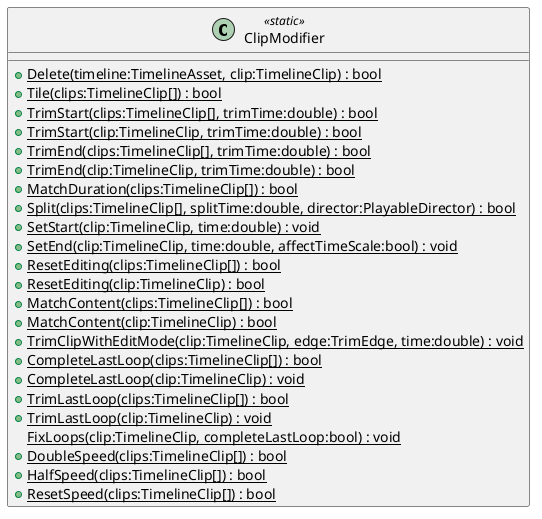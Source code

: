 @startuml
class ClipModifier <<static>> {
    + {static} Delete(timeline:TimelineAsset, clip:TimelineClip) : bool
    + {static} Tile(clips:TimelineClip[]) : bool
    + {static} TrimStart(clips:TimelineClip[], trimTime:double) : bool
    + {static} TrimStart(clip:TimelineClip, trimTime:double) : bool
    + {static} TrimEnd(clips:TimelineClip[], trimTime:double) : bool
    + {static} TrimEnd(clip:TimelineClip, trimTime:double) : bool
    + {static} MatchDuration(clips:TimelineClip[]) : bool
    + {static} Split(clips:TimelineClip[], splitTime:double, director:PlayableDirector) : bool
    + {static} SetStart(clip:TimelineClip, time:double) : void
    + {static} SetEnd(clip:TimelineClip, time:double, affectTimeScale:bool) : void
    + {static} ResetEditing(clips:TimelineClip[]) : bool
    + {static} ResetEditing(clip:TimelineClip) : bool
    + {static} MatchContent(clips:TimelineClip[]) : bool
    + {static} MatchContent(clip:TimelineClip) : bool
    + {static} TrimClipWithEditMode(clip:TimelineClip, edge:TrimEdge, time:double) : void
    + {static} CompleteLastLoop(clips:TimelineClip[]) : bool
    + {static} CompleteLastLoop(clip:TimelineClip) : void
    + {static} TrimLastLoop(clips:TimelineClip[]) : bool
    + {static} TrimLastLoop(clip:TimelineClip) : void
    {static} FixLoops(clip:TimelineClip, completeLastLoop:bool) : void
    + {static} DoubleSpeed(clips:TimelineClip[]) : bool
    + {static} HalfSpeed(clips:TimelineClip[]) : bool
    + {static} ResetSpeed(clips:TimelineClip[]) : bool
}
@enduml
